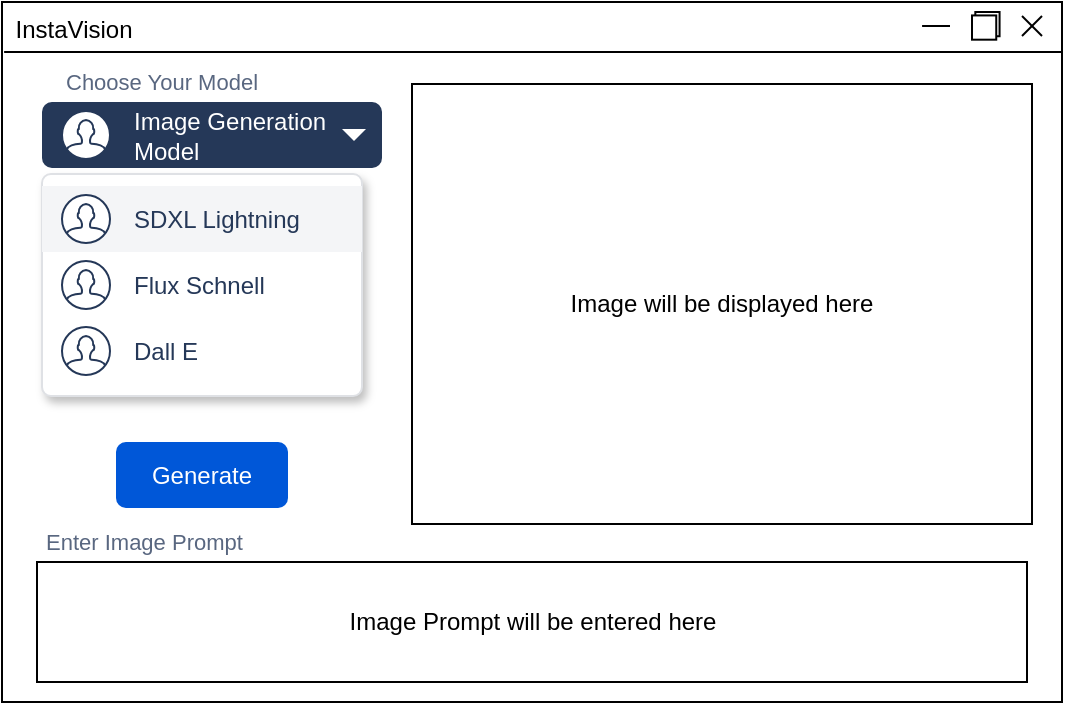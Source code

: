 <mxfile version="25.0.3">
  <diagram name="Page-1" id="-v9vMiWLbruMC3JT5Wzo">
    <mxGraphModel dx="1606" dy="394" grid="1" gridSize="10" guides="1" tooltips="1" connect="1" arrows="1" fold="1" page="1" pageScale="1" pageWidth="850" pageHeight="1100" math="0" shadow="0">
      <root>
        <mxCell id="0" />
        <mxCell id="1" parent="0" />
        <mxCell id="dqyYU5-jqCxpDy0FOYdZ-4" value="" style="rounded=0;whiteSpace=wrap;html=1;" parent="1" vertex="1">
          <mxGeometry x="-230" y="220" width="530" height="350" as="geometry" />
        </mxCell>
        <mxCell id="dqyYU5-jqCxpDy0FOYdZ-5" value="" style="endArrow=none;html=1;rounded=0;exitX=0.002;exitY=0.063;exitDx=0;exitDy=0;exitPerimeter=0;" parent="1" edge="1">
          <mxGeometry width="50" height="50" relative="1" as="geometry">
            <mxPoint x="-228.94" y="245.05" as="sourcePoint" />
            <mxPoint x="300" y="245" as="targetPoint" />
          </mxGeometry>
        </mxCell>
        <mxCell id="dqyYU5-jqCxpDy0FOYdZ-6" value="Image will be displayed here" style="rounded=0;whiteSpace=wrap;html=1;" parent="1" vertex="1">
          <mxGeometry x="-25" y="261" width="310" height="220" as="geometry" />
        </mxCell>
        <mxCell id="dqyYU5-jqCxpDy0FOYdZ-29" value="Choose Your Model" style="rounded=1;fillColor=none;strokeColor=none;html=1;fontColor=#596780;align=left;fontSize=11;spacingLeft=10;fontSize=11" parent="1" vertex="1">
          <mxGeometry x="-210" y="250" width="120" height="20" as="geometry" />
        </mxCell>
        <mxCell id="dqyYU5-jqCxpDy0FOYdZ-30" value="" style="rounded=1;fillColor=#253858;strokeColor=none;html=1;" parent="1" vertex="1">
          <mxGeometry x="-210" y="270" width="170" height="33" as="geometry" />
        </mxCell>
        <mxCell id="dqyYU5-jqCxpDy0FOYdZ-31" value="" style="shape=triangle;direction=south;fillColor=#ffffff;strokeColor=none;html=1" parent="dqyYU5-jqCxpDy0FOYdZ-30" vertex="1">
          <mxGeometry x="1" y="0.5" width="12" height="6" relative="1" as="geometry">
            <mxPoint x="-20" y="-3" as="offset" />
          </mxGeometry>
        </mxCell>
        <mxCell id="dqyYU5-jqCxpDy0FOYdZ-32" value="&lt;div&gt;Image Generation&amp;nbsp;&lt;/div&gt;&lt;div&gt;Model&lt;/div&gt;" style="shape=mxgraph.ios7.icons.user;fillColor=#ffffff;strokeColor=#253858;html=1;fontColor=#ffffff;align=left;fontSize=12;spacingLeft=10;labelPosition=right;verticalLabelPosition=middle;verticalAlign=middle;" parent="dqyYU5-jqCxpDy0FOYdZ-30" vertex="1">
          <mxGeometry y="0.5" width="24" height="24" relative="1" as="geometry">
            <mxPoint x="10" y="-12" as="offset" />
          </mxGeometry>
        </mxCell>
        <mxCell id="dqyYU5-jqCxpDy0FOYdZ-33" value="" style="rounded=1;fillColor=#ffffff;strokeColor=#DFE1E5;shadow=1;html=1;arcSize=4" parent="1" vertex="1">
          <mxGeometry x="-210" y="306" width="160" height="111" as="geometry" />
        </mxCell>
        <mxCell id="dqyYU5-jqCxpDy0FOYdZ-34" value="" style="rounded=0;fillColor=#F4F5F7;strokeColor=none;shadow=0;html=1;align=left;fontSize=12;spacingLeft=10;fontColor=#253858;resizeWidth=1" parent="dqyYU5-jqCxpDy0FOYdZ-33" vertex="1">
          <mxGeometry width="160" height="33" relative="1" as="geometry">
            <mxPoint y="6" as="offset" />
          </mxGeometry>
        </mxCell>
        <mxCell id="dqyYU5-jqCxpDy0FOYdZ-35" value="SDXL Lightning" style="shape=mxgraph.ios7.icons.user;fillColor=#ffffff;strokeColor=#253858;html=1;fontColor=#253858;align=left;fontSize=12;spacingLeft=10;labelPosition=right;verticalLabelPosition=middle;verticalAlign=middle;" parent="dqyYU5-jqCxpDy0FOYdZ-34" vertex="1">
          <mxGeometry y="0.5" width="24" height="24" relative="1" as="geometry">
            <mxPoint x="10" y="-12" as="offset" />
          </mxGeometry>
        </mxCell>
        <mxCell id="dqyYU5-jqCxpDy0FOYdZ-36" value="" style="rounded=0;fillColor=none;strokeColor=none;shadow=0;html=1;align=left;fontSize=12;spacingLeft=10;fontColor=#253858;resizeWidth=1" parent="dqyYU5-jqCxpDy0FOYdZ-33" vertex="1">
          <mxGeometry width="160" height="33" relative="1" as="geometry">
            <mxPoint y="39" as="offset" />
          </mxGeometry>
        </mxCell>
        <mxCell id="dqyYU5-jqCxpDy0FOYdZ-37" value="Flux Schnell" style="shape=mxgraph.ios7.icons.user;fillColor=#ffffff;strokeColor=#253858;html=1;fontColor=#253858;align=left;fontSize=12;spacingLeft=10;labelPosition=right;verticalLabelPosition=middle;verticalAlign=middle;" parent="dqyYU5-jqCxpDy0FOYdZ-36" vertex="1">
          <mxGeometry y="0.5" width="24" height="24" relative="1" as="geometry">
            <mxPoint x="10" y="-12" as="offset" />
          </mxGeometry>
        </mxCell>
        <mxCell id="dqyYU5-jqCxpDy0FOYdZ-38" value="" style="rounded=0;fillColor=none;strokeColor=none;shadow=0;html=1;align=left;fontSize=12;spacingLeft=10;fontColor=#253858;resizeWidth=1" parent="dqyYU5-jqCxpDy0FOYdZ-33" vertex="1">
          <mxGeometry width="160" height="33" relative="1" as="geometry">
            <mxPoint y="72" as="offset" />
          </mxGeometry>
        </mxCell>
        <mxCell id="dqyYU5-jqCxpDy0FOYdZ-39" value="Dall E" style="shape=mxgraph.ios7.icons.user;fillColor=#ffffff;strokeColor=#253858;html=1;fontColor=#253858;align=left;fontSize=12;spacingLeft=10;labelPosition=right;verticalLabelPosition=middle;verticalAlign=middle;" parent="dqyYU5-jqCxpDy0FOYdZ-38" vertex="1">
          <mxGeometry y="0.5" width="24" height="24" relative="1" as="geometry">
            <mxPoint x="10" y="-12" as="offset" />
          </mxGeometry>
        </mxCell>
        <mxCell id="dqyYU5-jqCxpDy0FOYdZ-41" value="&lt;div align=&quot;left&quot;&gt;Image Prompt will be entered here&lt;br&gt;&lt;/div&gt;" style="rounded=0;whiteSpace=wrap;html=1;" parent="1" vertex="1">
          <mxGeometry x="-212.5" y="500" width="495" height="60" as="geometry" />
        </mxCell>
        <mxCell id="dqyYU5-jqCxpDy0FOYdZ-42" value="Enter Image Prompt" style="rounded=1;fillColor=none;strokeColor=none;html=1;fontColor=#596780;align=left;fontSize=11;spacingLeft=10;fontSize=11" parent="1" vertex="1">
          <mxGeometry x="-220" y="480" width="120" height="20" as="geometry" />
        </mxCell>
        <mxCell id="dqyYU5-jqCxpDy0FOYdZ-46" value="" style="shape=image;html=1;verticalAlign=top;verticalLabelPosition=bottom;labelBackgroundColor=#ffffff;imageAspect=0;aspect=fixed;image=https://cdn1.iconfinder.com/data/icons/unicons-line-vol-4/24/image-download-128.png" parent="1" vertex="1">
          <mxGeometry x="260" y="456" width="21" height="21" as="geometry" />
        </mxCell>
        <mxCell id="dqyYU5-jqCxpDy0FOYdZ-50" value="" style="group" parent="1" vertex="1" connectable="0">
          <mxGeometry x="280" y="227" width="10" height="10" as="geometry" />
        </mxCell>
        <mxCell id="dqyYU5-jqCxpDy0FOYdZ-48" value="" style="endArrow=none;html=1;rounded=0;movable=1;resizable=1;rotatable=1;deletable=1;editable=1;locked=0;connectable=1;" parent="dqyYU5-jqCxpDy0FOYdZ-50" edge="1">
          <mxGeometry width="50" height="50" relative="1" as="geometry">
            <mxPoint y="10" as="sourcePoint" />
            <mxPoint x="10" as="targetPoint" />
          </mxGeometry>
        </mxCell>
        <mxCell id="dqyYU5-jqCxpDy0FOYdZ-49" value="" style="endArrow=none;html=1;rounded=0;movable=1;resizable=1;rotatable=1;deletable=1;editable=1;locked=0;connectable=1;" parent="dqyYU5-jqCxpDy0FOYdZ-50" edge="1">
          <mxGeometry width="50" height="50" relative="1" as="geometry">
            <mxPoint as="sourcePoint" />
            <mxPoint x="10" y="10" as="targetPoint" />
          </mxGeometry>
        </mxCell>
        <mxCell id="dqyYU5-jqCxpDy0FOYdZ-53" value="" style="group" parent="1" vertex="1" connectable="0">
          <mxGeometry x="255" y="225" width="15" height="17" as="geometry" />
        </mxCell>
        <mxCell id="dqyYU5-jqCxpDy0FOYdZ-52" value="" style="whiteSpace=wrap;html=1;aspect=fixed;" parent="dqyYU5-jqCxpDy0FOYdZ-53" vertex="1">
          <mxGeometry x="1.667" width="12.121" height="12.121" as="geometry" />
        </mxCell>
        <mxCell id="dqyYU5-jqCxpDy0FOYdZ-51" value="" style="whiteSpace=wrap;html=1;aspect=fixed;" parent="dqyYU5-jqCxpDy0FOYdZ-53" vertex="1">
          <mxGeometry y="1.719" width="12.121" height="12.121" as="geometry" />
        </mxCell>
        <mxCell id="dqyYU5-jqCxpDy0FOYdZ-54" value="" style="endArrow=none;html=1;rounded=0;exitX=0.868;exitY=0.04;exitDx=0;exitDy=0;exitPerimeter=0;" parent="1" edge="1">
          <mxGeometry width="50" height="50" relative="1" as="geometry">
            <mxPoint x="230.04" y="232" as="sourcePoint" />
            <mxPoint x="244" y="232" as="targetPoint" />
          </mxGeometry>
        </mxCell>
        <mxCell id="dqyYU5-jqCxpDy0FOYdZ-57" value="&lt;font face=&quot;Helvetica&quot;&gt;InstaVision&lt;/font&gt;" style="text;html=1;align=center;verticalAlign=middle;whiteSpace=wrap;rounded=0;" parent="1" vertex="1">
          <mxGeometry x="-224" y="223.5" width="60" height="20" as="geometry" />
        </mxCell>
        <mxCell id="yZ_yd-LJz6eWc_nziO3o-2" value="Generate" style="rounded=1;fillColor=#0057D8;strokeColor=none;html=1;whiteSpace=wrap;fontColor=#ffffff;align=center;verticalAlign=middle;fontStyle=0;fontSize=12;sketch=0;" vertex="1" parent="1">
          <mxGeometry x="-173" y="440" width="86" height="33" as="geometry" />
        </mxCell>
      </root>
    </mxGraphModel>
  </diagram>
</mxfile>
